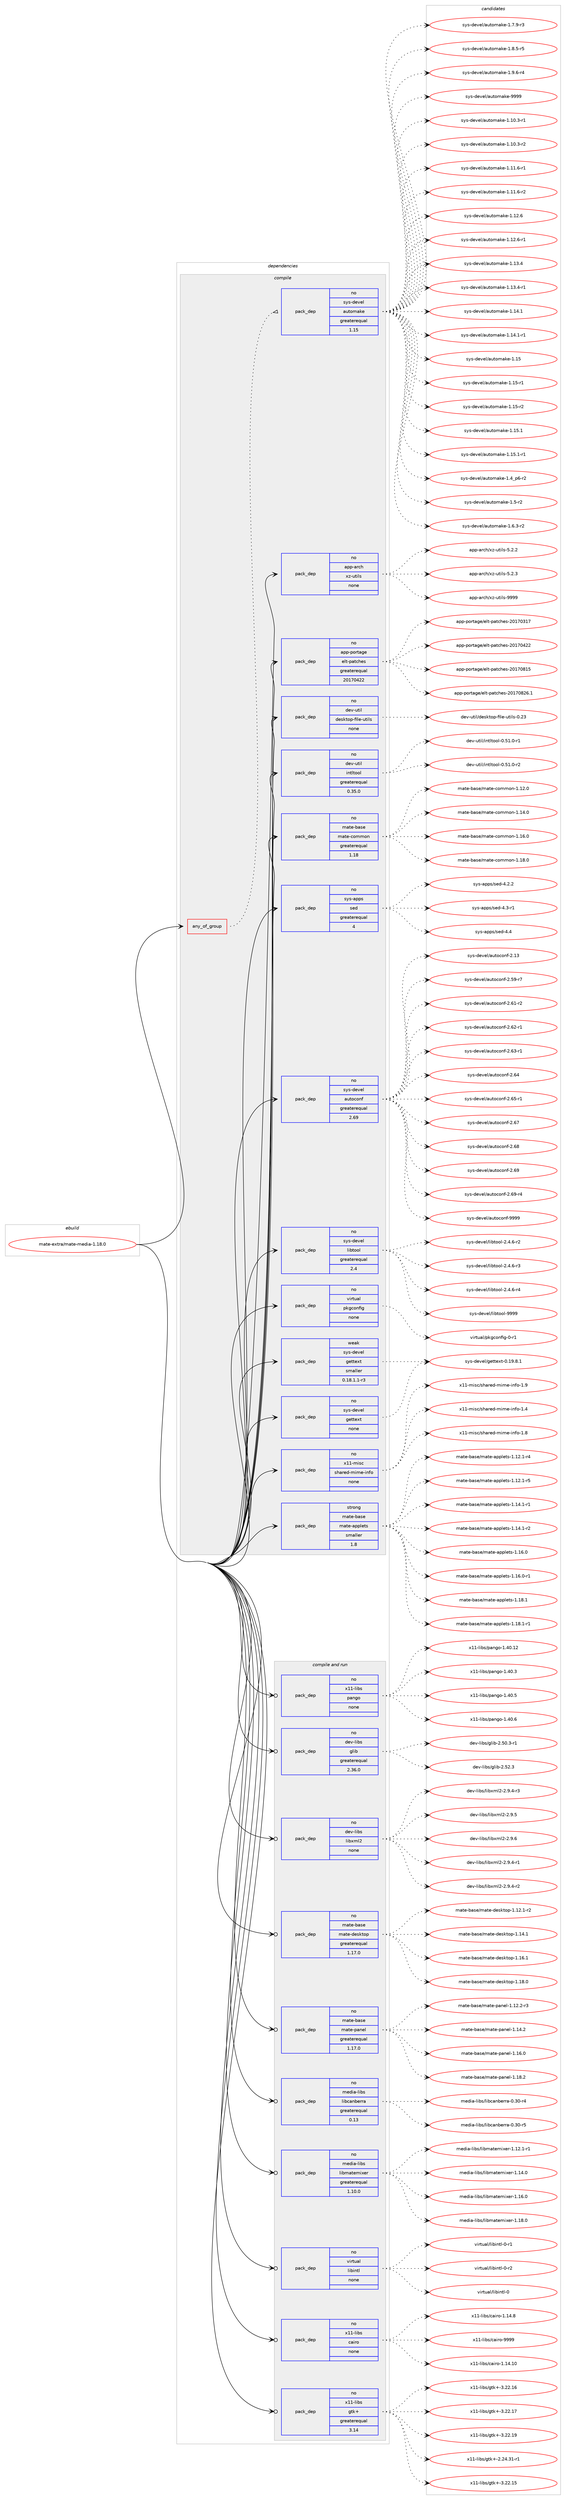 digraph prolog {

# *************
# Graph options
# *************

newrank=true;
concentrate=true;
compound=true;
graph [rankdir=LR,fontname=Helvetica,fontsize=10,ranksep=1.5];#, ranksep=2.5, nodesep=0.2];
edge  [arrowhead=vee];
node  [fontname=Helvetica,fontsize=10];

# **********
# The ebuild
# **********

subgraph cluster_leftcol {
color=gray;
rank=same;
label=<<i>ebuild</i>>;
id [label="mate-extra/mate-media-1.18.0", color=red, width=4, href="../mate-extra/mate-media-1.18.0.svg"];
}

# ****************
# The dependencies
# ****************

subgraph cluster_midcol {
color=gray;
label=<<i>dependencies</i>>;
subgraph cluster_compile {
fillcolor="#eeeeee";
style=filled;
label=<<i>compile</i>>;
subgraph any5136 {
dependency347217 [label=<<TABLE BORDER="0" CELLBORDER="1" CELLSPACING="0" CELLPADDING="4"><TR><TD CELLPADDING="10">any_of_group</TD></TR></TABLE>>, shape=none, color=red];subgraph pack255710 {
dependency347218 [label=<<TABLE BORDER="0" CELLBORDER="1" CELLSPACING="0" CELLPADDING="4" WIDTH="220"><TR><TD ROWSPAN="6" CELLPADDING="30">pack_dep</TD></TR><TR><TD WIDTH="110">no</TD></TR><TR><TD>sys-devel</TD></TR><TR><TD>automake</TD></TR><TR><TD>greaterequal</TD></TR><TR><TD>1.15</TD></TR></TABLE>>, shape=none, color=blue];
}
dependency347217:e -> dependency347218:w [weight=20,style="dotted",arrowhead="oinv"];
}
id:e -> dependency347217:w [weight=20,style="solid",arrowhead="vee"];
subgraph pack255711 {
dependency347219 [label=<<TABLE BORDER="0" CELLBORDER="1" CELLSPACING="0" CELLPADDING="4" WIDTH="220"><TR><TD ROWSPAN="6" CELLPADDING="30">pack_dep</TD></TR><TR><TD WIDTH="110">no</TD></TR><TR><TD>app-arch</TD></TR><TR><TD>xz-utils</TD></TR><TR><TD>none</TD></TR><TR><TD></TD></TR></TABLE>>, shape=none, color=blue];
}
id:e -> dependency347219:w [weight=20,style="solid",arrowhead="vee"];
subgraph pack255712 {
dependency347220 [label=<<TABLE BORDER="0" CELLBORDER="1" CELLSPACING="0" CELLPADDING="4" WIDTH="220"><TR><TD ROWSPAN="6" CELLPADDING="30">pack_dep</TD></TR><TR><TD WIDTH="110">no</TD></TR><TR><TD>app-portage</TD></TR><TR><TD>elt-patches</TD></TR><TR><TD>greaterequal</TD></TR><TR><TD>20170422</TD></TR></TABLE>>, shape=none, color=blue];
}
id:e -> dependency347220:w [weight=20,style="solid",arrowhead="vee"];
subgraph pack255713 {
dependency347221 [label=<<TABLE BORDER="0" CELLBORDER="1" CELLSPACING="0" CELLPADDING="4" WIDTH="220"><TR><TD ROWSPAN="6" CELLPADDING="30">pack_dep</TD></TR><TR><TD WIDTH="110">no</TD></TR><TR><TD>dev-util</TD></TR><TR><TD>desktop-file-utils</TD></TR><TR><TD>none</TD></TR><TR><TD></TD></TR></TABLE>>, shape=none, color=blue];
}
id:e -> dependency347221:w [weight=20,style="solid",arrowhead="vee"];
subgraph pack255714 {
dependency347222 [label=<<TABLE BORDER="0" CELLBORDER="1" CELLSPACING="0" CELLPADDING="4" WIDTH="220"><TR><TD ROWSPAN="6" CELLPADDING="30">pack_dep</TD></TR><TR><TD WIDTH="110">no</TD></TR><TR><TD>dev-util</TD></TR><TR><TD>intltool</TD></TR><TR><TD>greaterequal</TD></TR><TR><TD>0.35.0</TD></TR></TABLE>>, shape=none, color=blue];
}
id:e -> dependency347222:w [weight=20,style="solid",arrowhead="vee"];
subgraph pack255715 {
dependency347223 [label=<<TABLE BORDER="0" CELLBORDER="1" CELLSPACING="0" CELLPADDING="4" WIDTH="220"><TR><TD ROWSPAN="6" CELLPADDING="30">pack_dep</TD></TR><TR><TD WIDTH="110">no</TD></TR><TR><TD>mate-base</TD></TR><TR><TD>mate-common</TD></TR><TR><TD>greaterequal</TD></TR><TR><TD>1.18</TD></TR></TABLE>>, shape=none, color=blue];
}
id:e -> dependency347223:w [weight=20,style="solid",arrowhead="vee"];
subgraph pack255716 {
dependency347224 [label=<<TABLE BORDER="0" CELLBORDER="1" CELLSPACING="0" CELLPADDING="4" WIDTH="220"><TR><TD ROWSPAN="6" CELLPADDING="30">pack_dep</TD></TR><TR><TD WIDTH="110">no</TD></TR><TR><TD>sys-apps</TD></TR><TR><TD>sed</TD></TR><TR><TD>greaterequal</TD></TR><TR><TD>4</TD></TR></TABLE>>, shape=none, color=blue];
}
id:e -> dependency347224:w [weight=20,style="solid",arrowhead="vee"];
subgraph pack255717 {
dependency347225 [label=<<TABLE BORDER="0" CELLBORDER="1" CELLSPACING="0" CELLPADDING="4" WIDTH="220"><TR><TD ROWSPAN="6" CELLPADDING="30">pack_dep</TD></TR><TR><TD WIDTH="110">no</TD></TR><TR><TD>sys-devel</TD></TR><TR><TD>autoconf</TD></TR><TR><TD>greaterequal</TD></TR><TR><TD>2.69</TD></TR></TABLE>>, shape=none, color=blue];
}
id:e -> dependency347225:w [weight=20,style="solid",arrowhead="vee"];
subgraph pack255718 {
dependency347226 [label=<<TABLE BORDER="0" CELLBORDER="1" CELLSPACING="0" CELLPADDING="4" WIDTH="220"><TR><TD ROWSPAN="6" CELLPADDING="30">pack_dep</TD></TR><TR><TD WIDTH="110">no</TD></TR><TR><TD>sys-devel</TD></TR><TR><TD>gettext</TD></TR><TR><TD>none</TD></TR><TR><TD></TD></TR></TABLE>>, shape=none, color=blue];
}
id:e -> dependency347226:w [weight=20,style="solid",arrowhead="vee"];
subgraph pack255719 {
dependency347227 [label=<<TABLE BORDER="0" CELLBORDER="1" CELLSPACING="0" CELLPADDING="4" WIDTH="220"><TR><TD ROWSPAN="6" CELLPADDING="30">pack_dep</TD></TR><TR><TD WIDTH="110">no</TD></TR><TR><TD>sys-devel</TD></TR><TR><TD>libtool</TD></TR><TR><TD>greaterequal</TD></TR><TR><TD>2.4</TD></TR></TABLE>>, shape=none, color=blue];
}
id:e -> dependency347227:w [weight=20,style="solid",arrowhead="vee"];
subgraph pack255720 {
dependency347228 [label=<<TABLE BORDER="0" CELLBORDER="1" CELLSPACING="0" CELLPADDING="4" WIDTH="220"><TR><TD ROWSPAN="6" CELLPADDING="30">pack_dep</TD></TR><TR><TD WIDTH="110">no</TD></TR><TR><TD>virtual</TD></TR><TR><TD>pkgconfig</TD></TR><TR><TD>none</TD></TR><TR><TD></TD></TR></TABLE>>, shape=none, color=blue];
}
id:e -> dependency347228:w [weight=20,style="solid",arrowhead="vee"];
subgraph pack255721 {
dependency347229 [label=<<TABLE BORDER="0" CELLBORDER="1" CELLSPACING="0" CELLPADDING="4" WIDTH="220"><TR><TD ROWSPAN="6" CELLPADDING="30">pack_dep</TD></TR><TR><TD WIDTH="110">no</TD></TR><TR><TD>x11-misc</TD></TR><TR><TD>shared-mime-info</TD></TR><TR><TD>none</TD></TR><TR><TD></TD></TR></TABLE>>, shape=none, color=blue];
}
id:e -> dependency347229:w [weight=20,style="solid",arrowhead="vee"];
subgraph pack255722 {
dependency347230 [label=<<TABLE BORDER="0" CELLBORDER="1" CELLSPACING="0" CELLPADDING="4" WIDTH="220"><TR><TD ROWSPAN="6" CELLPADDING="30">pack_dep</TD></TR><TR><TD WIDTH="110">strong</TD></TR><TR><TD>mate-base</TD></TR><TR><TD>mate-applets</TD></TR><TR><TD>smaller</TD></TR><TR><TD>1.8</TD></TR></TABLE>>, shape=none, color=blue];
}
id:e -> dependency347230:w [weight=20,style="solid",arrowhead="vee"];
subgraph pack255723 {
dependency347231 [label=<<TABLE BORDER="0" CELLBORDER="1" CELLSPACING="0" CELLPADDING="4" WIDTH="220"><TR><TD ROWSPAN="6" CELLPADDING="30">pack_dep</TD></TR><TR><TD WIDTH="110">weak</TD></TR><TR><TD>sys-devel</TD></TR><TR><TD>gettext</TD></TR><TR><TD>smaller</TD></TR><TR><TD>0.18.1.1-r3</TD></TR></TABLE>>, shape=none, color=blue];
}
id:e -> dependency347231:w [weight=20,style="solid",arrowhead="vee"];
}
subgraph cluster_compileandrun {
fillcolor="#eeeeee";
style=filled;
label=<<i>compile and run</i>>;
subgraph pack255724 {
dependency347232 [label=<<TABLE BORDER="0" CELLBORDER="1" CELLSPACING="0" CELLPADDING="4" WIDTH="220"><TR><TD ROWSPAN="6" CELLPADDING="30">pack_dep</TD></TR><TR><TD WIDTH="110">no</TD></TR><TR><TD>dev-libs</TD></TR><TR><TD>glib</TD></TR><TR><TD>greaterequal</TD></TR><TR><TD>2.36.0</TD></TR></TABLE>>, shape=none, color=blue];
}
id:e -> dependency347232:w [weight=20,style="solid",arrowhead="odotvee"];
subgraph pack255725 {
dependency347233 [label=<<TABLE BORDER="0" CELLBORDER="1" CELLSPACING="0" CELLPADDING="4" WIDTH="220"><TR><TD ROWSPAN="6" CELLPADDING="30">pack_dep</TD></TR><TR><TD WIDTH="110">no</TD></TR><TR><TD>dev-libs</TD></TR><TR><TD>libxml2</TD></TR><TR><TD>none</TD></TR><TR><TD></TD></TR></TABLE>>, shape=none, color=blue];
}
id:e -> dependency347233:w [weight=20,style="solid",arrowhead="odotvee"];
subgraph pack255726 {
dependency347234 [label=<<TABLE BORDER="0" CELLBORDER="1" CELLSPACING="0" CELLPADDING="4" WIDTH="220"><TR><TD ROWSPAN="6" CELLPADDING="30">pack_dep</TD></TR><TR><TD WIDTH="110">no</TD></TR><TR><TD>mate-base</TD></TR><TR><TD>mate-desktop</TD></TR><TR><TD>greaterequal</TD></TR><TR><TD>1.17.0</TD></TR></TABLE>>, shape=none, color=blue];
}
id:e -> dependency347234:w [weight=20,style="solid",arrowhead="odotvee"];
subgraph pack255727 {
dependency347235 [label=<<TABLE BORDER="0" CELLBORDER="1" CELLSPACING="0" CELLPADDING="4" WIDTH="220"><TR><TD ROWSPAN="6" CELLPADDING="30">pack_dep</TD></TR><TR><TD WIDTH="110">no</TD></TR><TR><TD>mate-base</TD></TR><TR><TD>mate-panel</TD></TR><TR><TD>greaterequal</TD></TR><TR><TD>1.17.0</TD></TR></TABLE>>, shape=none, color=blue];
}
id:e -> dependency347235:w [weight=20,style="solid",arrowhead="odotvee"];
subgraph pack255728 {
dependency347236 [label=<<TABLE BORDER="0" CELLBORDER="1" CELLSPACING="0" CELLPADDING="4" WIDTH="220"><TR><TD ROWSPAN="6" CELLPADDING="30">pack_dep</TD></TR><TR><TD WIDTH="110">no</TD></TR><TR><TD>media-libs</TD></TR><TR><TD>libcanberra</TD></TR><TR><TD>greaterequal</TD></TR><TR><TD>0.13</TD></TR></TABLE>>, shape=none, color=blue];
}
id:e -> dependency347236:w [weight=20,style="solid",arrowhead="odotvee"];
subgraph pack255729 {
dependency347237 [label=<<TABLE BORDER="0" CELLBORDER="1" CELLSPACING="0" CELLPADDING="4" WIDTH="220"><TR><TD ROWSPAN="6" CELLPADDING="30">pack_dep</TD></TR><TR><TD WIDTH="110">no</TD></TR><TR><TD>media-libs</TD></TR><TR><TD>libmatemixer</TD></TR><TR><TD>greaterequal</TD></TR><TR><TD>1.10.0</TD></TR></TABLE>>, shape=none, color=blue];
}
id:e -> dependency347237:w [weight=20,style="solid",arrowhead="odotvee"];
subgraph pack255730 {
dependency347238 [label=<<TABLE BORDER="0" CELLBORDER="1" CELLSPACING="0" CELLPADDING="4" WIDTH="220"><TR><TD ROWSPAN="6" CELLPADDING="30">pack_dep</TD></TR><TR><TD WIDTH="110">no</TD></TR><TR><TD>virtual</TD></TR><TR><TD>libintl</TD></TR><TR><TD>none</TD></TR><TR><TD></TD></TR></TABLE>>, shape=none, color=blue];
}
id:e -> dependency347238:w [weight=20,style="solid",arrowhead="odotvee"];
subgraph pack255731 {
dependency347239 [label=<<TABLE BORDER="0" CELLBORDER="1" CELLSPACING="0" CELLPADDING="4" WIDTH="220"><TR><TD ROWSPAN="6" CELLPADDING="30">pack_dep</TD></TR><TR><TD WIDTH="110">no</TD></TR><TR><TD>x11-libs</TD></TR><TR><TD>cairo</TD></TR><TR><TD>none</TD></TR><TR><TD></TD></TR></TABLE>>, shape=none, color=blue];
}
id:e -> dependency347239:w [weight=20,style="solid",arrowhead="odotvee"];
subgraph pack255732 {
dependency347240 [label=<<TABLE BORDER="0" CELLBORDER="1" CELLSPACING="0" CELLPADDING="4" WIDTH="220"><TR><TD ROWSPAN="6" CELLPADDING="30">pack_dep</TD></TR><TR><TD WIDTH="110">no</TD></TR><TR><TD>x11-libs</TD></TR><TR><TD>gtk+</TD></TR><TR><TD>greaterequal</TD></TR><TR><TD>3.14</TD></TR></TABLE>>, shape=none, color=blue];
}
id:e -> dependency347240:w [weight=20,style="solid",arrowhead="odotvee"];
subgraph pack255733 {
dependency347241 [label=<<TABLE BORDER="0" CELLBORDER="1" CELLSPACING="0" CELLPADDING="4" WIDTH="220"><TR><TD ROWSPAN="6" CELLPADDING="30">pack_dep</TD></TR><TR><TD WIDTH="110">no</TD></TR><TR><TD>x11-libs</TD></TR><TR><TD>pango</TD></TR><TR><TD>none</TD></TR><TR><TD></TD></TR></TABLE>>, shape=none, color=blue];
}
id:e -> dependency347241:w [weight=20,style="solid",arrowhead="odotvee"];
}
subgraph cluster_run {
fillcolor="#eeeeee";
style=filled;
label=<<i>run</i>>;
}
}

# **************
# The candidates
# **************

subgraph cluster_choices {
rank=same;
color=gray;
label=<<i>candidates</i>>;

subgraph choice255710 {
color=black;
nodesep=1;
choice11512111545100101118101108479711711611110997107101454946494846514511449 [label="sys-devel/automake-1.10.3-r1", color=red, width=4,href="../sys-devel/automake-1.10.3-r1.svg"];
choice11512111545100101118101108479711711611110997107101454946494846514511450 [label="sys-devel/automake-1.10.3-r2", color=red, width=4,href="../sys-devel/automake-1.10.3-r2.svg"];
choice11512111545100101118101108479711711611110997107101454946494946544511449 [label="sys-devel/automake-1.11.6-r1", color=red, width=4,href="../sys-devel/automake-1.11.6-r1.svg"];
choice11512111545100101118101108479711711611110997107101454946494946544511450 [label="sys-devel/automake-1.11.6-r2", color=red, width=4,href="../sys-devel/automake-1.11.6-r2.svg"];
choice1151211154510010111810110847971171161111099710710145494649504654 [label="sys-devel/automake-1.12.6", color=red, width=4,href="../sys-devel/automake-1.12.6.svg"];
choice11512111545100101118101108479711711611110997107101454946495046544511449 [label="sys-devel/automake-1.12.6-r1", color=red, width=4,href="../sys-devel/automake-1.12.6-r1.svg"];
choice1151211154510010111810110847971171161111099710710145494649514652 [label="sys-devel/automake-1.13.4", color=red, width=4,href="../sys-devel/automake-1.13.4.svg"];
choice11512111545100101118101108479711711611110997107101454946495146524511449 [label="sys-devel/automake-1.13.4-r1", color=red, width=4,href="../sys-devel/automake-1.13.4-r1.svg"];
choice1151211154510010111810110847971171161111099710710145494649524649 [label="sys-devel/automake-1.14.1", color=red, width=4,href="../sys-devel/automake-1.14.1.svg"];
choice11512111545100101118101108479711711611110997107101454946495246494511449 [label="sys-devel/automake-1.14.1-r1", color=red, width=4,href="../sys-devel/automake-1.14.1-r1.svg"];
choice115121115451001011181011084797117116111109971071014549464953 [label="sys-devel/automake-1.15", color=red, width=4,href="../sys-devel/automake-1.15.svg"];
choice1151211154510010111810110847971171161111099710710145494649534511449 [label="sys-devel/automake-1.15-r1", color=red, width=4,href="../sys-devel/automake-1.15-r1.svg"];
choice1151211154510010111810110847971171161111099710710145494649534511450 [label="sys-devel/automake-1.15-r2", color=red, width=4,href="../sys-devel/automake-1.15-r2.svg"];
choice1151211154510010111810110847971171161111099710710145494649534649 [label="sys-devel/automake-1.15.1", color=red, width=4,href="../sys-devel/automake-1.15.1.svg"];
choice11512111545100101118101108479711711611110997107101454946495346494511449 [label="sys-devel/automake-1.15.1-r1", color=red, width=4,href="../sys-devel/automake-1.15.1-r1.svg"];
choice115121115451001011181011084797117116111109971071014549465295112544511450 [label="sys-devel/automake-1.4_p6-r2", color=red, width=4,href="../sys-devel/automake-1.4_p6-r2.svg"];
choice11512111545100101118101108479711711611110997107101454946534511450 [label="sys-devel/automake-1.5-r2", color=red, width=4,href="../sys-devel/automake-1.5-r2.svg"];
choice115121115451001011181011084797117116111109971071014549465446514511450 [label="sys-devel/automake-1.6.3-r2", color=red, width=4,href="../sys-devel/automake-1.6.3-r2.svg"];
choice115121115451001011181011084797117116111109971071014549465546574511451 [label="sys-devel/automake-1.7.9-r3", color=red, width=4,href="../sys-devel/automake-1.7.9-r3.svg"];
choice115121115451001011181011084797117116111109971071014549465646534511453 [label="sys-devel/automake-1.8.5-r5", color=red, width=4,href="../sys-devel/automake-1.8.5-r5.svg"];
choice115121115451001011181011084797117116111109971071014549465746544511452 [label="sys-devel/automake-1.9.6-r4", color=red, width=4,href="../sys-devel/automake-1.9.6-r4.svg"];
choice115121115451001011181011084797117116111109971071014557575757 [label="sys-devel/automake-9999", color=red, width=4,href="../sys-devel/automake-9999.svg"];
dependency347218:e -> choice11512111545100101118101108479711711611110997107101454946494846514511449:w [style=dotted,weight="100"];
dependency347218:e -> choice11512111545100101118101108479711711611110997107101454946494846514511450:w [style=dotted,weight="100"];
dependency347218:e -> choice11512111545100101118101108479711711611110997107101454946494946544511449:w [style=dotted,weight="100"];
dependency347218:e -> choice11512111545100101118101108479711711611110997107101454946494946544511450:w [style=dotted,weight="100"];
dependency347218:e -> choice1151211154510010111810110847971171161111099710710145494649504654:w [style=dotted,weight="100"];
dependency347218:e -> choice11512111545100101118101108479711711611110997107101454946495046544511449:w [style=dotted,weight="100"];
dependency347218:e -> choice1151211154510010111810110847971171161111099710710145494649514652:w [style=dotted,weight="100"];
dependency347218:e -> choice11512111545100101118101108479711711611110997107101454946495146524511449:w [style=dotted,weight="100"];
dependency347218:e -> choice1151211154510010111810110847971171161111099710710145494649524649:w [style=dotted,weight="100"];
dependency347218:e -> choice11512111545100101118101108479711711611110997107101454946495246494511449:w [style=dotted,weight="100"];
dependency347218:e -> choice115121115451001011181011084797117116111109971071014549464953:w [style=dotted,weight="100"];
dependency347218:e -> choice1151211154510010111810110847971171161111099710710145494649534511449:w [style=dotted,weight="100"];
dependency347218:e -> choice1151211154510010111810110847971171161111099710710145494649534511450:w [style=dotted,weight="100"];
dependency347218:e -> choice1151211154510010111810110847971171161111099710710145494649534649:w [style=dotted,weight="100"];
dependency347218:e -> choice11512111545100101118101108479711711611110997107101454946495346494511449:w [style=dotted,weight="100"];
dependency347218:e -> choice115121115451001011181011084797117116111109971071014549465295112544511450:w [style=dotted,weight="100"];
dependency347218:e -> choice11512111545100101118101108479711711611110997107101454946534511450:w [style=dotted,weight="100"];
dependency347218:e -> choice115121115451001011181011084797117116111109971071014549465446514511450:w [style=dotted,weight="100"];
dependency347218:e -> choice115121115451001011181011084797117116111109971071014549465546574511451:w [style=dotted,weight="100"];
dependency347218:e -> choice115121115451001011181011084797117116111109971071014549465646534511453:w [style=dotted,weight="100"];
dependency347218:e -> choice115121115451001011181011084797117116111109971071014549465746544511452:w [style=dotted,weight="100"];
dependency347218:e -> choice115121115451001011181011084797117116111109971071014557575757:w [style=dotted,weight="100"];
}
subgraph choice255711 {
color=black;
nodesep=1;
choice971121124597114991044712012245117116105108115455346504650 [label="app-arch/xz-utils-5.2.2", color=red, width=4,href="../app-arch/xz-utils-5.2.2.svg"];
choice971121124597114991044712012245117116105108115455346504651 [label="app-arch/xz-utils-5.2.3", color=red, width=4,href="../app-arch/xz-utils-5.2.3.svg"];
choice9711211245971149910447120122451171161051081154557575757 [label="app-arch/xz-utils-9999", color=red, width=4,href="../app-arch/xz-utils-9999.svg"];
dependency347219:e -> choice971121124597114991044712012245117116105108115455346504650:w [style=dotted,weight="100"];
dependency347219:e -> choice971121124597114991044712012245117116105108115455346504651:w [style=dotted,weight="100"];
dependency347219:e -> choice9711211245971149910447120122451171161051081154557575757:w [style=dotted,weight="100"];
}
subgraph choice255712 {
color=black;
nodesep=1;
choice97112112451121111141169710310147101108116451129711699104101115455048495548514955 [label="app-portage/elt-patches-20170317", color=red, width=4,href="../app-portage/elt-patches-20170317.svg"];
choice97112112451121111141169710310147101108116451129711699104101115455048495548525050 [label="app-portage/elt-patches-20170422", color=red, width=4,href="../app-portage/elt-patches-20170422.svg"];
choice97112112451121111141169710310147101108116451129711699104101115455048495548564953 [label="app-portage/elt-patches-20170815", color=red, width=4,href="../app-portage/elt-patches-20170815.svg"];
choice971121124511211111411697103101471011081164511297116991041011154550484955485650544649 [label="app-portage/elt-patches-20170826.1", color=red, width=4,href="../app-portage/elt-patches-20170826.1.svg"];
dependency347220:e -> choice97112112451121111141169710310147101108116451129711699104101115455048495548514955:w [style=dotted,weight="100"];
dependency347220:e -> choice97112112451121111141169710310147101108116451129711699104101115455048495548525050:w [style=dotted,weight="100"];
dependency347220:e -> choice97112112451121111141169710310147101108116451129711699104101115455048495548564953:w [style=dotted,weight="100"];
dependency347220:e -> choice971121124511211111411697103101471011081164511297116991041011154550484955485650544649:w [style=dotted,weight="100"];
}
subgraph choice255713 {
color=black;
nodesep=1;
choice100101118451171161051084710010111510711611111245102105108101451171161051081154548465051 [label="dev-util/desktop-file-utils-0.23", color=red, width=4,href="../dev-util/desktop-file-utils-0.23.svg"];
dependency347221:e -> choice100101118451171161051084710010111510711611111245102105108101451171161051081154548465051:w [style=dotted,weight="100"];
}
subgraph choice255714 {
color=black;
nodesep=1;
choice1001011184511711610510847105110116108116111111108454846534946484511449 [label="dev-util/intltool-0.51.0-r1", color=red, width=4,href="../dev-util/intltool-0.51.0-r1.svg"];
choice1001011184511711610510847105110116108116111111108454846534946484511450 [label="dev-util/intltool-0.51.0-r2", color=red, width=4,href="../dev-util/intltool-0.51.0-r2.svg"];
dependency347222:e -> choice1001011184511711610510847105110116108116111111108454846534946484511449:w [style=dotted,weight="100"];
dependency347222:e -> choice1001011184511711610510847105110116108116111111108454846534946484511450:w [style=dotted,weight="100"];
}
subgraph choice255715 {
color=black;
nodesep=1;
choice109971161014598971151014710997116101459911110910911111045494649504648 [label="mate-base/mate-common-1.12.0", color=red, width=4,href="../mate-base/mate-common-1.12.0.svg"];
choice109971161014598971151014710997116101459911110910911111045494649524648 [label="mate-base/mate-common-1.14.0", color=red, width=4,href="../mate-base/mate-common-1.14.0.svg"];
choice109971161014598971151014710997116101459911110910911111045494649544648 [label="mate-base/mate-common-1.16.0", color=red, width=4,href="../mate-base/mate-common-1.16.0.svg"];
choice109971161014598971151014710997116101459911110910911111045494649564648 [label="mate-base/mate-common-1.18.0", color=red, width=4,href="../mate-base/mate-common-1.18.0.svg"];
dependency347223:e -> choice109971161014598971151014710997116101459911110910911111045494649504648:w [style=dotted,weight="100"];
dependency347223:e -> choice109971161014598971151014710997116101459911110910911111045494649524648:w [style=dotted,weight="100"];
dependency347223:e -> choice109971161014598971151014710997116101459911110910911111045494649544648:w [style=dotted,weight="100"];
dependency347223:e -> choice109971161014598971151014710997116101459911110910911111045494649564648:w [style=dotted,weight="100"];
}
subgraph choice255716 {
color=black;
nodesep=1;
choice115121115459711211211547115101100455246504650 [label="sys-apps/sed-4.2.2", color=red, width=4,href="../sys-apps/sed-4.2.2.svg"];
choice115121115459711211211547115101100455246514511449 [label="sys-apps/sed-4.3-r1", color=red, width=4,href="../sys-apps/sed-4.3-r1.svg"];
choice11512111545971121121154711510110045524652 [label="sys-apps/sed-4.4", color=red, width=4,href="../sys-apps/sed-4.4.svg"];
dependency347224:e -> choice115121115459711211211547115101100455246504650:w [style=dotted,weight="100"];
dependency347224:e -> choice115121115459711211211547115101100455246514511449:w [style=dotted,weight="100"];
dependency347224:e -> choice11512111545971121121154711510110045524652:w [style=dotted,weight="100"];
}
subgraph choice255717 {
color=black;
nodesep=1;
choice115121115451001011181011084797117116111991111101024550464951 [label="sys-devel/autoconf-2.13", color=red, width=4,href="../sys-devel/autoconf-2.13.svg"];
choice1151211154510010111810110847971171161119911111010245504653574511455 [label="sys-devel/autoconf-2.59-r7", color=red, width=4,href="../sys-devel/autoconf-2.59-r7.svg"];
choice1151211154510010111810110847971171161119911111010245504654494511450 [label="sys-devel/autoconf-2.61-r2", color=red, width=4,href="../sys-devel/autoconf-2.61-r2.svg"];
choice1151211154510010111810110847971171161119911111010245504654504511449 [label="sys-devel/autoconf-2.62-r1", color=red, width=4,href="../sys-devel/autoconf-2.62-r1.svg"];
choice1151211154510010111810110847971171161119911111010245504654514511449 [label="sys-devel/autoconf-2.63-r1", color=red, width=4,href="../sys-devel/autoconf-2.63-r1.svg"];
choice115121115451001011181011084797117116111991111101024550465452 [label="sys-devel/autoconf-2.64", color=red, width=4,href="../sys-devel/autoconf-2.64.svg"];
choice1151211154510010111810110847971171161119911111010245504654534511449 [label="sys-devel/autoconf-2.65-r1", color=red, width=4,href="../sys-devel/autoconf-2.65-r1.svg"];
choice115121115451001011181011084797117116111991111101024550465455 [label="sys-devel/autoconf-2.67", color=red, width=4,href="../sys-devel/autoconf-2.67.svg"];
choice115121115451001011181011084797117116111991111101024550465456 [label="sys-devel/autoconf-2.68", color=red, width=4,href="../sys-devel/autoconf-2.68.svg"];
choice115121115451001011181011084797117116111991111101024550465457 [label="sys-devel/autoconf-2.69", color=red, width=4,href="../sys-devel/autoconf-2.69.svg"];
choice1151211154510010111810110847971171161119911111010245504654574511452 [label="sys-devel/autoconf-2.69-r4", color=red, width=4,href="../sys-devel/autoconf-2.69-r4.svg"];
choice115121115451001011181011084797117116111991111101024557575757 [label="sys-devel/autoconf-9999", color=red, width=4,href="../sys-devel/autoconf-9999.svg"];
dependency347225:e -> choice115121115451001011181011084797117116111991111101024550464951:w [style=dotted,weight="100"];
dependency347225:e -> choice1151211154510010111810110847971171161119911111010245504653574511455:w [style=dotted,weight="100"];
dependency347225:e -> choice1151211154510010111810110847971171161119911111010245504654494511450:w [style=dotted,weight="100"];
dependency347225:e -> choice1151211154510010111810110847971171161119911111010245504654504511449:w [style=dotted,weight="100"];
dependency347225:e -> choice1151211154510010111810110847971171161119911111010245504654514511449:w [style=dotted,weight="100"];
dependency347225:e -> choice115121115451001011181011084797117116111991111101024550465452:w [style=dotted,weight="100"];
dependency347225:e -> choice1151211154510010111810110847971171161119911111010245504654534511449:w [style=dotted,weight="100"];
dependency347225:e -> choice115121115451001011181011084797117116111991111101024550465455:w [style=dotted,weight="100"];
dependency347225:e -> choice115121115451001011181011084797117116111991111101024550465456:w [style=dotted,weight="100"];
dependency347225:e -> choice115121115451001011181011084797117116111991111101024550465457:w [style=dotted,weight="100"];
dependency347225:e -> choice1151211154510010111810110847971171161119911111010245504654574511452:w [style=dotted,weight="100"];
dependency347225:e -> choice115121115451001011181011084797117116111991111101024557575757:w [style=dotted,weight="100"];
}
subgraph choice255718 {
color=black;
nodesep=1;
choice1151211154510010111810110847103101116116101120116454846495746564649 [label="sys-devel/gettext-0.19.8.1", color=red, width=4,href="../sys-devel/gettext-0.19.8.1.svg"];
dependency347226:e -> choice1151211154510010111810110847103101116116101120116454846495746564649:w [style=dotted,weight="100"];
}
subgraph choice255719 {
color=black;
nodesep=1;
choice1151211154510010111810110847108105981161111111084550465246544511450 [label="sys-devel/libtool-2.4.6-r2", color=red, width=4,href="../sys-devel/libtool-2.4.6-r2.svg"];
choice1151211154510010111810110847108105981161111111084550465246544511451 [label="sys-devel/libtool-2.4.6-r3", color=red, width=4,href="../sys-devel/libtool-2.4.6-r3.svg"];
choice1151211154510010111810110847108105981161111111084550465246544511452 [label="sys-devel/libtool-2.4.6-r4", color=red, width=4,href="../sys-devel/libtool-2.4.6-r4.svg"];
choice1151211154510010111810110847108105981161111111084557575757 [label="sys-devel/libtool-9999", color=red, width=4,href="../sys-devel/libtool-9999.svg"];
dependency347227:e -> choice1151211154510010111810110847108105981161111111084550465246544511450:w [style=dotted,weight="100"];
dependency347227:e -> choice1151211154510010111810110847108105981161111111084550465246544511451:w [style=dotted,weight="100"];
dependency347227:e -> choice1151211154510010111810110847108105981161111111084550465246544511452:w [style=dotted,weight="100"];
dependency347227:e -> choice1151211154510010111810110847108105981161111111084557575757:w [style=dotted,weight="100"];
}
subgraph choice255720 {
color=black;
nodesep=1;
choice11810511411611797108471121071039911111010210510345484511449 [label="virtual/pkgconfig-0-r1", color=red, width=4,href="../virtual/pkgconfig-0-r1.svg"];
dependency347228:e -> choice11810511411611797108471121071039911111010210510345484511449:w [style=dotted,weight="100"];
}
subgraph choice255721 {
color=black;
nodesep=1;
choice120494945109105115994711510497114101100451091051091014510511010211145494652 [label="x11-misc/shared-mime-info-1.4", color=red, width=4,href="../x11-misc/shared-mime-info-1.4.svg"];
choice120494945109105115994711510497114101100451091051091014510511010211145494656 [label="x11-misc/shared-mime-info-1.8", color=red, width=4,href="../x11-misc/shared-mime-info-1.8.svg"];
choice120494945109105115994711510497114101100451091051091014510511010211145494657 [label="x11-misc/shared-mime-info-1.9", color=red, width=4,href="../x11-misc/shared-mime-info-1.9.svg"];
dependency347229:e -> choice120494945109105115994711510497114101100451091051091014510511010211145494652:w [style=dotted,weight="100"];
dependency347229:e -> choice120494945109105115994711510497114101100451091051091014510511010211145494656:w [style=dotted,weight="100"];
dependency347229:e -> choice120494945109105115994711510497114101100451091051091014510511010211145494657:w [style=dotted,weight="100"];
}
subgraph choice255722 {
color=black;
nodesep=1;
choice1099711610145989711510147109971161014597112112108101116115454946495046494511452 [label="mate-base/mate-applets-1.12.1-r4", color=red, width=4,href="../mate-base/mate-applets-1.12.1-r4.svg"];
choice1099711610145989711510147109971161014597112112108101116115454946495046494511453 [label="mate-base/mate-applets-1.12.1-r5", color=red, width=4,href="../mate-base/mate-applets-1.12.1-r5.svg"];
choice1099711610145989711510147109971161014597112112108101116115454946495246494511449 [label="mate-base/mate-applets-1.14.1-r1", color=red, width=4,href="../mate-base/mate-applets-1.14.1-r1.svg"];
choice1099711610145989711510147109971161014597112112108101116115454946495246494511450 [label="mate-base/mate-applets-1.14.1-r2", color=red, width=4,href="../mate-base/mate-applets-1.14.1-r2.svg"];
choice109971161014598971151014710997116101459711211210810111611545494649544648 [label="mate-base/mate-applets-1.16.0", color=red, width=4,href="../mate-base/mate-applets-1.16.0.svg"];
choice1099711610145989711510147109971161014597112112108101116115454946495446484511449 [label="mate-base/mate-applets-1.16.0-r1", color=red, width=4,href="../mate-base/mate-applets-1.16.0-r1.svg"];
choice109971161014598971151014710997116101459711211210810111611545494649564649 [label="mate-base/mate-applets-1.18.1", color=red, width=4,href="../mate-base/mate-applets-1.18.1.svg"];
choice1099711610145989711510147109971161014597112112108101116115454946495646494511449 [label="mate-base/mate-applets-1.18.1-r1", color=red, width=4,href="../mate-base/mate-applets-1.18.1-r1.svg"];
dependency347230:e -> choice1099711610145989711510147109971161014597112112108101116115454946495046494511452:w [style=dotted,weight="100"];
dependency347230:e -> choice1099711610145989711510147109971161014597112112108101116115454946495046494511453:w [style=dotted,weight="100"];
dependency347230:e -> choice1099711610145989711510147109971161014597112112108101116115454946495246494511449:w [style=dotted,weight="100"];
dependency347230:e -> choice1099711610145989711510147109971161014597112112108101116115454946495246494511450:w [style=dotted,weight="100"];
dependency347230:e -> choice109971161014598971151014710997116101459711211210810111611545494649544648:w [style=dotted,weight="100"];
dependency347230:e -> choice1099711610145989711510147109971161014597112112108101116115454946495446484511449:w [style=dotted,weight="100"];
dependency347230:e -> choice109971161014598971151014710997116101459711211210810111611545494649564649:w [style=dotted,weight="100"];
dependency347230:e -> choice1099711610145989711510147109971161014597112112108101116115454946495646494511449:w [style=dotted,weight="100"];
}
subgraph choice255723 {
color=black;
nodesep=1;
choice1151211154510010111810110847103101116116101120116454846495746564649 [label="sys-devel/gettext-0.19.8.1", color=red, width=4,href="../sys-devel/gettext-0.19.8.1.svg"];
dependency347231:e -> choice1151211154510010111810110847103101116116101120116454846495746564649:w [style=dotted,weight="100"];
}
subgraph choice255724 {
color=black;
nodesep=1;
choice10010111845108105981154710310810598455046534846514511449 [label="dev-libs/glib-2.50.3-r1", color=red, width=4,href="../dev-libs/glib-2.50.3-r1.svg"];
choice1001011184510810598115471031081059845504653504651 [label="dev-libs/glib-2.52.3", color=red, width=4,href="../dev-libs/glib-2.52.3.svg"];
dependency347232:e -> choice10010111845108105981154710310810598455046534846514511449:w [style=dotted,weight="100"];
dependency347232:e -> choice1001011184510810598115471031081059845504653504651:w [style=dotted,weight="100"];
}
subgraph choice255725 {
color=black;
nodesep=1;
choice10010111845108105981154710810598120109108504550465746524511449 [label="dev-libs/libxml2-2.9.4-r1", color=red, width=4,href="../dev-libs/libxml2-2.9.4-r1.svg"];
choice10010111845108105981154710810598120109108504550465746524511450 [label="dev-libs/libxml2-2.9.4-r2", color=red, width=4,href="../dev-libs/libxml2-2.9.4-r2.svg"];
choice10010111845108105981154710810598120109108504550465746524511451 [label="dev-libs/libxml2-2.9.4-r3", color=red, width=4,href="../dev-libs/libxml2-2.9.4-r3.svg"];
choice1001011184510810598115471081059812010910850455046574653 [label="dev-libs/libxml2-2.9.5", color=red, width=4,href="../dev-libs/libxml2-2.9.5.svg"];
choice1001011184510810598115471081059812010910850455046574654 [label="dev-libs/libxml2-2.9.6", color=red, width=4,href="../dev-libs/libxml2-2.9.6.svg"];
dependency347233:e -> choice10010111845108105981154710810598120109108504550465746524511449:w [style=dotted,weight="100"];
dependency347233:e -> choice10010111845108105981154710810598120109108504550465746524511450:w [style=dotted,weight="100"];
dependency347233:e -> choice10010111845108105981154710810598120109108504550465746524511451:w [style=dotted,weight="100"];
dependency347233:e -> choice1001011184510810598115471081059812010910850455046574653:w [style=dotted,weight="100"];
dependency347233:e -> choice1001011184510810598115471081059812010910850455046574654:w [style=dotted,weight="100"];
}
subgraph choice255726 {
color=black;
nodesep=1;
choice10997116101459897115101471099711610145100101115107116111112454946495046494511450 [label="mate-base/mate-desktop-1.12.1-r2", color=red, width=4,href="../mate-base/mate-desktop-1.12.1-r2.svg"];
choice1099711610145989711510147109971161014510010111510711611111245494649524649 [label="mate-base/mate-desktop-1.14.1", color=red, width=4,href="../mate-base/mate-desktop-1.14.1.svg"];
choice1099711610145989711510147109971161014510010111510711611111245494649544649 [label="mate-base/mate-desktop-1.16.1", color=red, width=4,href="../mate-base/mate-desktop-1.16.1.svg"];
choice1099711610145989711510147109971161014510010111510711611111245494649564648 [label="mate-base/mate-desktop-1.18.0", color=red, width=4,href="../mate-base/mate-desktop-1.18.0.svg"];
dependency347234:e -> choice10997116101459897115101471099711610145100101115107116111112454946495046494511450:w [style=dotted,weight="100"];
dependency347234:e -> choice1099711610145989711510147109971161014510010111510711611111245494649524649:w [style=dotted,weight="100"];
dependency347234:e -> choice1099711610145989711510147109971161014510010111510711611111245494649544649:w [style=dotted,weight="100"];
dependency347234:e -> choice1099711610145989711510147109971161014510010111510711611111245494649564648:w [style=dotted,weight="100"];
}
subgraph choice255727 {
color=black;
nodesep=1;
choice1099711610145989711510147109971161014511297110101108454946495046504511451 [label="mate-base/mate-panel-1.12.2-r3", color=red, width=4,href="../mate-base/mate-panel-1.12.2-r3.svg"];
choice109971161014598971151014710997116101451129711010110845494649524650 [label="mate-base/mate-panel-1.14.2", color=red, width=4,href="../mate-base/mate-panel-1.14.2.svg"];
choice109971161014598971151014710997116101451129711010110845494649544648 [label="mate-base/mate-panel-1.16.0", color=red, width=4,href="../mate-base/mate-panel-1.16.0.svg"];
choice109971161014598971151014710997116101451129711010110845494649564650 [label="mate-base/mate-panel-1.18.2", color=red, width=4,href="../mate-base/mate-panel-1.18.2.svg"];
dependency347235:e -> choice1099711610145989711510147109971161014511297110101108454946495046504511451:w [style=dotted,weight="100"];
dependency347235:e -> choice109971161014598971151014710997116101451129711010110845494649524650:w [style=dotted,weight="100"];
dependency347235:e -> choice109971161014598971151014710997116101451129711010110845494649544648:w [style=dotted,weight="100"];
dependency347235:e -> choice109971161014598971151014710997116101451129711010110845494649564650:w [style=dotted,weight="100"];
}
subgraph choice255728 {
color=black;
nodesep=1;
choice10910110010597451081059811547108105989997110981011141149745484651484511452 [label="media-libs/libcanberra-0.30-r4", color=red, width=4,href="../media-libs/libcanberra-0.30-r4.svg"];
choice10910110010597451081059811547108105989997110981011141149745484651484511453 [label="media-libs/libcanberra-0.30-r5", color=red, width=4,href="../media-libs/libcanberra-0.30-r5.svg"];
dependency347236:e -> choice10910110010597451081059811547108105989997110981011141149745484651484511452:w [style=dotted,weight="100"];
dependency347236:e -> choice10910110010597451081059811547108105989997110981011141149745484651484511453:w [style=dotted,weight="100"];
}
subgraph choice255729 {
color=black;
nodesep=1;
choice109101100105974510810598115471081059810997116101109105120101114454946495046494511449 [label="media-libs/libmatemixer-1.12.1-r1", color=red, width=4,href="../media-libs/libmatemixer-1.12.1-r1.svg"];
choice10910110010597451081059811547108105981099711610110910512010111445494649524648 [label="media-libs/libmatemixer-1.14.0", color=red, width=4,href="../media-libs/libmatemixer-1.14.0.svg"];
choice10910110010597451081059811547108105981099711610110910512010111445494649544648 [label="media-libs/libmatemixer-1.16.0", color=red, width=4,href="../media-libs/libmatemixer-1.16.0.svg"];
choice10910110010597451081059811547108105981099711610110910512010111445494649564648 [label="media-libs/libmatemixer-1.18.0", color=red, width=4,href="../media-libs/libmatemixer-1.18.0.svg"];
dependency347237:e -> choice109101100105974510810598115471081059810997116101109105120101114454946495046494511449:w [style=dotted,weight="100"];
dependency347237:e -> choice10910110010597451081059811547108105981099711610110910512010111445494649524648:w [style=dotted,weight="100"];
dependency347237:e -> choice10910110010597451081059811547108105981099711610110910512010111445494649544648:w [style=dotted,weight="100"];
dependency347237:e -> choice10910110010597451081059811547108105981099711610110910512010111445494649564648:w [style=dotted,weight="100"];
}
subgraph choice255730 {
color=black;
nodesep=1;
choice1181051141161179710847108105981051101161084548 [label="virtual/libintl-0", color=red, width=4,href="../virtual/libintl-0.svg"];
choice11810511411611797108471081059810511011610845484511449 [label="virtual/libintl-0-r1", color=red, width=4,href="../virtual/libintl-0-r1.svg"];
choice11810511411611797108471081059810511011610845484511450 [label="virtual/libintl-0-r2", color=red, width=4,href="../virtual/libintl-0-r2.svg"];
dependency347238:e -> choice1181051141161179710847108105981051101161084548:w [style=dotted,weight="100"];
dependency347238:e -> choice11810511411611797108471081059810511011610845484511449:w [style=dotted,weight="100"];
dependency347238:e -> choice11810511411611797108471081059810511011610845484511450:w [style=dotted,weight="100"];
}
subgraph choice255731 {
color=black;
nodesep=1;
choice120494945108105981154799971051141114549464952464948 [label="x11-libs/cairo-1.14.10", color=red, width=4,href="../x11-libs/cairo-1.14.10.svg"];
choice1204949451081059811547999710511411145494649524656 [label="x11-libs/cairo-1.14.8", color=red, width=4,href="../x11-libs/cairo-1.14.8.svg"];
choice120494945108105981154799971051141114557575757 [label="x11-libs/cairo-9999", color=red, width=4,href="../x11-libs/cairo-9999.svg"];
dependency347239:e -> choice120494945108105981154799971051141114549464952464948:w [style=dotted,weight="100"];
dependency347239:e -> choice1204949451081059811547999710511411145494649524656:w [style=dotted,weight="100"];
dependency347239:e -> choice120494945108105981154799971051141114557575757:w [style=dotted,weight="100"];
}
subgraph choice255732 {
color=black;
nodesep=1;
choice12049494510810598115471031161074345504650524651494511449 [label="x11-libs/gtk+-2.24.31-r1", color=red, width=4,href="../x11-libs/gtk+-2.24.31-r1.svg"];
choice1204949451081059811547103116107434551465050464953 [label="x11-libs/gtk+-3.22.15", color=red, width=4,href="../x11-libs/gtk+-3.22.15.svg"];
choice1204949451081059811547103116107434551465050464954 [label="x11-libs/gtk+-3.22.16", color=red, width=4,href="../x11-libs/gtk+-3.22.16.svg"];
choice1204949451081059811547103116107434551465050464955 [label="x11-libs/gtk+-3.22.17", color=red, width=4,href="../x11-libs/gtk+-3.22.17.svg"];
choice1204949451081059811547103116107434551465050464957 [label="x11-libs/gtk+-3.22.19", color=red, width=4,href="../x11-libs/gtk+-3.22.19.svg"];
dependency347240:e -> choice12049494510810598115471031161074345504650524651494511449:w [style=dotted,weight="100"];
dependency347240:e -> choice1204949451081059811547103116107434551465050464953:w [style=dotted,weight="100"];
dependency347240:e -> choice1204949451081059811547103116107434551465050464954:w [style=dotted,weight="100"];
dependency347240:e -> choice1204949451081059811547103116107434551465050464955:w [style=dotted,weight="100"];
dependency347240:e -> choice1204949451081059811547103116107434551465050464957:w [style=dotted,weight="100"];
}
subgraph choice255733 {
color=black;
nodesep=1;
choice1204949451081059811547112971101031114549465248464950 [label="x11-libs/pango-1.40.12", color=red, width=4,href="../x11-libs/pango-1.40.12.svg"];
choice12049494510810598115471129711010311145494652484651 [label="x11-libs/pango-1.40.3", color=red, width=4,href="../x11-libs/pango-1.40.3.svg"];
choice12049494510810598115471129711010311145494652484653 [label="x11-libs/pango-1.40.5", color=red, width=4,href="../x11-libs/pango-1.40.5.svg"];
choice12049494510810598115471129711010311145494652484654 [label="x11-libs/pango-1.40.6", color=red, width=4,href="../x11-libs/pango-1.40.6.svg"];
dependency347241:e -> choice1204949451081059811547112971101031114549465248464950:w [style=dotted,weight="100"];
dependency347241:e -> choice12049494510810598115471129711010311145494652484651:w [style=dotted,weight="100"];
dependency347241:e -> choice12049494510810598115471129711010311145494652484653:w [style=dotted,weight="100"];
dependency347241:e -> choice12049494510810598115471129711010311145494652484654:w [style=dotted,weight="100"];
}
}

}
